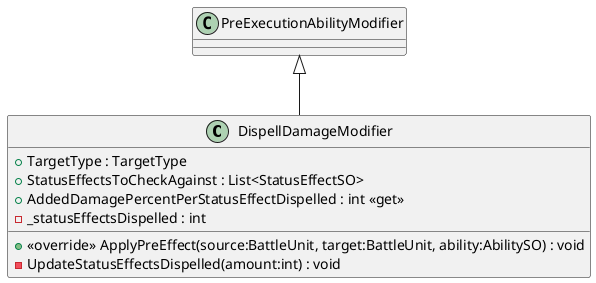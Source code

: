 @startuml
class DispellDamageModifier {
    + TargetType : TargetType
    + StatusEffectsToCheckAgainst : List<StatusEffectSO>
    + AddedDamagePercentPerStatusEffectDispelled : int <<get>>
    - _statusEffectsDispelled : int
    + <<override>> ApplyPreEffect(source:BattleUnit, target:BattleUnit, ability:AbilitySO) : void
    - UpdateStatusEffectsDispelled(amount:int) : void
}
PreExecutionAbilityModifier <|-- DispellDamageModifier
@enduml
